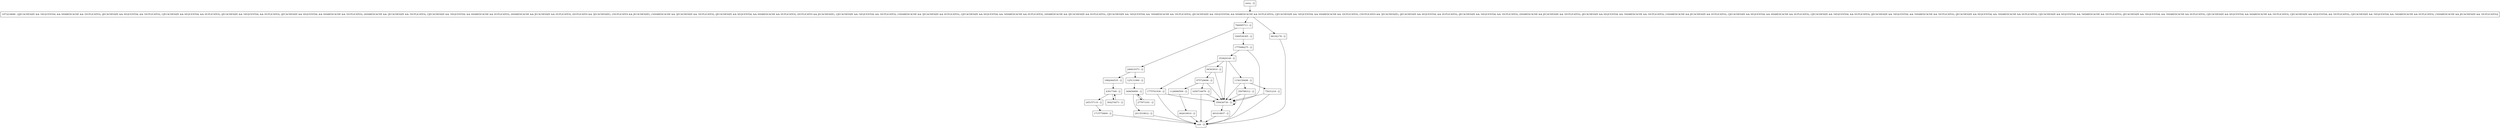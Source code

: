 digraph close {
node [shape=record];
1715770809 [label="1715770809 - []"];
304274473 [label="304274473 - []"];
277873181 [label="277873181 - []"];
1775761930 [label="1775761930 - []"];
975729696 [label="975729696 - []"];
359436730 [label="359436730 - []"];
125131990 [label="125131990 - []"];
1650716678 [label="1650716678 - []"];
43917300 [label="43917300 - []"];
462618910 [label="462618910 - []"];
349656890 [label="349656890 - []"];
2013519812 [label="2013519812 - []"];
353829149 [label="353829149 - []"];
1949536365 [label="1949536365 - []"];
1156159498 [label="1156159498 - []"];
64303910 [label="64303910 - []"];
1128080509 [label="1128080509 - []"];
1982044535 [label="1982044535 - []"];
86192178 [label="86192178 - []"];
75031218 [label="75031218 - []"];
entry [label="entry - []"];
exit [label="exit - []"];
1973218696 [label="1973218696 - [(JECACHESIZE && !SEQUENTIAL && SHAREDCACHE && !DUPLICATES), (JECACHESIZE && SEQUENTIAL && !DUPLICATES), (!JECACHESIZE && SEQUENTIAL && DUPLICATES), (JECACHESIZE && !SEQUENTIAL && DUPLICATES), (JECACHESIZE && SEQUENTIAL && SHAREDCACHE && !DUPLICATES), (SHAREDCACHE && !JECACHESIZE && !DUPLICATES), (!JECACHESIZE && !SEQUENTIAL && SHAREDCACHE && DUPLICATES), (SHAREDCACHE && JECACHESIZE && DUPLICATES), (DUPLICATES && !JECACHESIZE), (!DUPLICATES && JECACHESIZE), (!SHAREDCACHE && !JECACHESIZE && !DUPLICATES), (JECACHESIZE && SEQUENTIAL && SHAREDCACHE && DUPLICATES), (DUPLICATES && JECACHESIZE), (!JECACHESIZE && !SEQUENTIAL && !DUPLICATES), (!SHAREDCACHE && !JECACHESIZE && DUPLICATES), (!JECACHESIZE && SEQUENTIAL && !SHAREDCACHE && DUPLICATES), (SHAREDCACHE && !JECACHESIZE && DUPLICATES), (!JECACHESIZE && !SEQUENTIAL && !SHAREDCACHE && !DUPLICATES), (JECACHESIZE && !SEQUENTIAL && SHAREDCACHE && DUPLICATES), (!JECACHESIZE && !SEQUENTIAL && SHAREDCACHE && !DUPLICATES), (!DUPLICATES && !JECACHESIZE), (JECACHESIZE && SEQUENTIAL && DUPLICATES), (JECACHESIZE && !SEQUENTIAL && !DUPLICATES), (SHAREDCACHE && JECACHESIZE && !DUPLICATES), (JECACHESIZE && SEQUENTIAL && !SHAREDCACHE && !DUPLICATES), (!SHAREDCACHE && JECACHESIZE && DUPLICATES), (!JECACHESIZE && SEQUENTIAL && SHAREDCACHE && DUPLICATES), (!JECACHESIZE && !SEQUENTIAL && DUPLICATES), (JECACHESIZE && !SEQUENTIAL && !SHAREDCACHE && !DUPLICATES), (JECACHESIZE && SEQUENTIAL && !SHAREDCACHE && DUPLICATES), (!JECACHESIZE && SEQUENTIAL && !SHAREDCACHE && !DUPLICATES), (JECACHESIZE && !SEQUENTIAL && !SHAREDCACHE && DUPLICATES), (!JECACHESIZE && SEQUENTIAL && SHAREDCACHE && !DUPLICATES), (!JECACHESIZE && SEQUENTIAL && !DUPLICATES), (!JECACHESIZE && !SEQUENTIAL && !SHAREDCACHE && DUPLICATES), (!SHAREDCACHE && JECACHESIZE && !DUPLICATES)]"];
491610837 [label="491610837 - []"];
246619373 [label="246619373 - []"];
1775986275 [label="1775986275 - []"];
790095713 [label="790095713 - []"];
245157119 [label="245157119 - []"];
350788312 [label="350788312 - []"];
entry;
exit;
1715770809 -> exit;
304274473 -> 43917300;
277873181 -> 349656890;
1775761930 -> exit;
1775761930 -> 359436730;
975729696 -> 359436730;
975729696 -> 1650716678;
975729696 -> 1128080509;
359436730 -> 359436730;
359436730 -> 491610837;
125131990 -> 349656890;
1650716678 -> exit;
1650716678 -> 359436730;
43917300 -> 304274473;
43917300 -> 245157119;
462618910 -> exit;
349656890 -> 277873181;
349656890 -> 2013519812;
2013519812 -> exit;
353829149 -> 1775761930;
353829149 -> 359436730;
353829149 -> 1156159498;
353829149 -> 64303910;
1949536365 -> 1775986275;
1156159498 -> 75031218;
1156159498 -> 359436730;
1156159498 -> 350788312;
64303910 -> 975729696;
64303910 -> 359436730;
1128080509 -> 462618910;
1982044535 -> 43917300;
86192178 -> exit;
75031218 -> exit;
75031218 -> 359436730;
entry -> 1973218696;
1973218696 -> 86192178;
1973218696 -> 790095713;
491610837 -> exit;
246619373 -> 125131990;
246619373 -> 1982044535;
1775986275 -> 353829149;
1775986275 -> 359436730;
790095713 -> 1949536365;
790095713 -> 246619373;
245157119 -> 1715770809;
350788312 -> exit;
350788312 -> 359436730;
}
